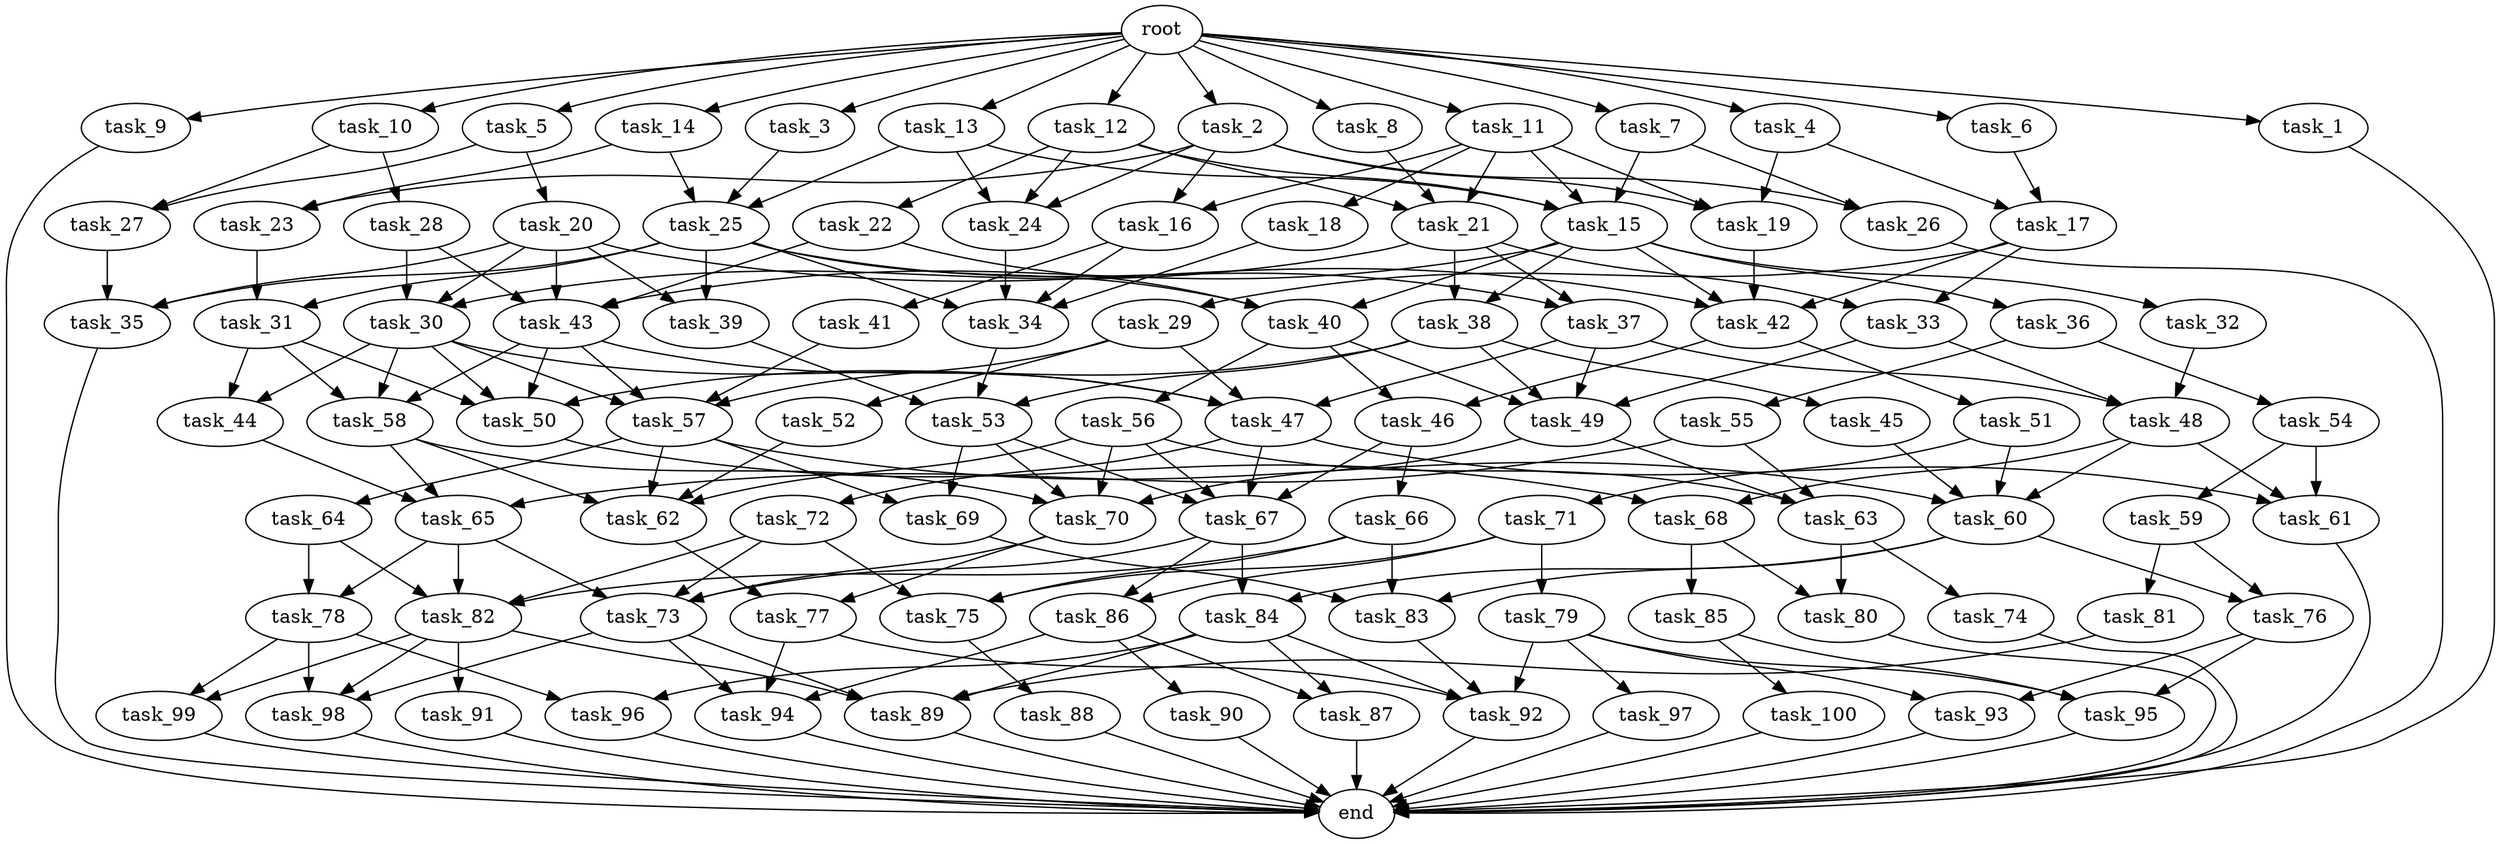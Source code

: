 digraph G {
  task_66 [size="3.540900e+09"];
  task_71 [size="9.811100e+07"];
  task_79 [size="2.992723e+09"];
  task_27 [size="1.429743e+09"];
  task_34 [size="1.780734e+09"];
  task_69 [size="5.731652e+08"];
  task_63 [size="1.828582e+09"];
  task_87 [size="2.849899e+09"];
  task_26 [size="2.710858e+09"];
  task_25 [size="2.123006e+07"];
  task_44 [size="2.461643e+09"];
  task_19 [size="1.183971e+09"];
  task_57 [size="4.765988e+09"];
  task_47 [size="4.585133e+09"];
  task_29 [size="2.946450e+09"];
  task_20 [size="1.664165e+09"];
  task_56 [size="3.348879e+09"];
  task_15 [size="1.341604e+09"];
  task_77 [size="4.291656e+08"];
  task_92 [size="2.238599e+09"];
  task_100 [size="2.813527e+09"];
  task_16 [size="1.203605e+09"];
  task_91 [size="3.371054e+09"];
  task_82 [size="1.457790e+08"];
  task_73 [size="2.717892e+09"];
  task_65 [size="5.767566e+08"];
  task_10 [size="1.164795e+09"];
  task_30 [size="2.792958e+09"];
  task_23 [size="1.844613e+09"];
  task_78 [size="7.769151e+08"];
  task_28 [size="1.243296e+09"];
  task_38 [size="4.821491e+09"];
  task_32 [size="1.383876e+09"];
  task_4 [size="2.462774e+09"];
  task_9 [size="7.503927e+08"];
  task_84 [size="3.367797e+09"];
  task_14 [size="1.173225e+08"];
  end [size="0.000000e+00"];
  task_83 [size="1.618707e+09"];
  task_90 [size="4.585100e+09"];
  task_59 [size="1.729099e+09"];
  task_12 [size="2.492741e+08"];
  task_46 [size="1.945028e+09"];
  task_36 [size="3.009601e+09"];
  task_40 [size="1.543853e+09"];
  task_62 [size="3.833132e+09"];
  task_45 [size="3.284440e+09"];
  task_53 [size="3.860558e+08"];
  task_24 [size="3.664921e+09"];
  task_33 [size="3.613355e+09"];
  task_89 [size="1.952120e+09"];
  task_94 [size="1.995725e+09"];
  task_41 [size="7.977108e+08"];
  task_72 [size="9.161587e+07"];
  task_18 [size="3.249060e+09"];
  task_64 [size="1.191562e+09"];
  task_54 [size="3.133032e+09"];
  task_95 [size="3.077448e+09"];
  task_70 [size="2.813244e+08"];
  task_11 [size="4.323677e+09"];
  task_43 [size="1.340322e+09"];
  task_88 [size="1.836727e+09"];
  task_96 [size="4.370732e+09"];
  task_6 [size="4.211193e+09"];
  task_42 [size="4.275742e+08"];
  task_17 [size="1.318207e+09"];
  task_22 [size="1.434976e+09"];
  task_93 [size="4.154979e+09"];
  task_98 [size="4.130237e+09"];
  task_97 [size="4.806088e+09"];
  task_58 [size="4.253742e+09"];
  task_67 [size="2.688505e+09"];
  root [size="0.000000e+00"];
  task_48 [size="8.459470e+08"];
  task_35 [size="4.968685e+09"];
  task_80 [size="3.052493e+09"];
  task_99 [size="1.189615e+09"];
  task_68 [size="2.531107e+08"];
  task_1 [size="1.742611e+09"];
  task_55 [size="5.798035e+08"];
  task_13 [size="2.009868e+09"];
  task_52 [size="1.410714e+09"];
  task_81 [size="3.161893e+09"];
  task_39 [size="2.340669e+09"];
  task_2 [size="5.091997e+08"];
  task_37 [size="5.155670e+08"];
  task_5 [size="4.471120e+09"];
  task_76 [size="3.616179e+09"];
  task_51 [size="8.856411e+08"];
  task_7 [size="3.487686e+09"];
  task_60 [size="3.919140e+09"];
  task_74 [size="2.707269e+09"];
  task_85 [size="3.272429e+08"];
  task_49 [size="4.350826e+08"];
  task_31 [size="3.360994e+09"];
  task_21 [size="3.668778e+09"];
  task_3 [size="2.041839e+09"];
  task_8 [size="4.838129e+09"];
  task_75 [size="4.757712e+09"];
  task_50 [size="4.657987e+09"];
  task_61 [size="1.593043e+09"];
  task_86 [size="3.888599e+09"];

  task_66 -> task_75 [size="7.081799e+08"];
  task_66 -> task_83 [size="7.081799e+08"];
  task_66 -> task_82 [size="7.081799e+08"];
  task_71 -> task_79 [size="1.962220e+07"];
  task_71 -> task_75 [size="1.962220e+07"];
  task_71 -> task_86 [size="1.962220e+07"];
  task_79 -> task_97 [size="5.985445e+08"];
  task_79 -> task_92 [size="5.985445e+08"];
  task_79 -> task_95 [size="5.985445e+08"];
  task_79 -> task_93 [size="5.985445e+08"];
  task_27 -> task_35 [size="1.429743e+08"];
  task_34 -> task_53 [size="8.903669e+07"];
  task_69 -> task_83 [size="5.731652e+07"];
  task_63 -> task_74 [size="1.219055e+08"];
  task_63 -> task_80 [size="1.219055e+08"];
  task_87 -> end [size="1.000000e-12"];
  task_26 -> end [size="1.000000e-12"];
  task_25 -> task_31 [size="1.415337e+06"];
  task_25 -> task_40 [size="1.415337e+06"];
  task_25 -> task_37 [size="1.415337e+06"];
  task_25 -> task_34 [size="1.415337e+06"];
  task_25 -> task_39 [size="1.415337e+06"];
  task_25 -> task_35 [size="1.415337e+06"];
  task_44 -> task_65 [size="2.461643e+08"];
  task_19 -> task_42 [size="7.893139e+07"];
  task_57 -> task_60 [size="2.382994e+08"];
  task_57 -> task_62 [size="2.382994e+08"];
  task_57 -> task_64 [size="2.382994e+08"];
  task_57 -> task_69 [size="2.382994e+08"];
  task_47 -> task_67 [size="2.292566e+08"];
  task_47 -> task_72 [size="2.292566e+08"];
  task_47 -> task_61 [size="2.292566e+08"];
  task_29 -> task_47 [size="5.892900e+08"];
  task_29 -> task_57 [size="5.892900e+08"];
  task_29 -> task_52 [size="5.892900e+08"];
  task_20 -> task_35 [size="3.328330e+08"];
  task_20 -> task_30 [size="3.328330e+08"];
  task_20 -> task_42 [size="3.328330e+08"];
  task_20 -> task_43 [size="3.328330e+08"];
  task_20 -> task_39 [size="3.328330e+08"];
  task_56 -> task_63 [size="6.697759e+08"];
  task_56 -> task_62 [size="6.697759e+08"];
  task_56 -> task_70 [size="6.697759e+08"];
  task_56 -> task_67 [size="6.697759e+08"];
  task_15 -> task_36 [size="6.708018e+07"];
  task_15 -> task_40 [size="6.708018e+07"];
  task_15 -> task_42 [size="6.708018e+07"];
  task_15 -> task_38 [size="6.708018e+07"];
  task_15 -> task_32 [size="6.708018e+07"];
  task_15 -> task_43 [size="6.708018e+07"];
  task_77 -> task_94 [size="4.291656e+07"];
  task_77 -> task_92 [size="4.291656e+07"];
  task_92 -> end [size="1.000000e-12"];
  task_100 -> end [size="1.000000e-12"];
  task_16 -> task_34 [size="1.203605e+08"];
  task_16 -> task_41 [size="1.203605e+08"];
  task_91 -> end [size="1.000000e-12"];
  task_82 -> task_89 [size="7.288951e+06"];
  task_82 -> task_99 [size="7.288951e+06"];
  task_82 -> task_91 [size="7.288951e+06"];
  task_82 -> task_98 [size="7.288951e+06"];
  task_73 -> task_94 [size="1.358946e+08"];
  task_73 -> task_89 [size="1.358946e+08"];
  task_73 -> task_98 [size="1.358946e+08"];
  task_65 -> task_73 [size="3.845044e+07"];
  task_65 -> task_78 [size="3.845044e+07"];
  task_65 -> task_82 [size="3.845044e+07"];
  task_10 -> task_27 [size="2.329590e+08"];
  task_10 -> task_28 [size="2.329590e+08"];
  task_30 -> task_58 [size="1.861972e+08"];
  task_30 -> task_50 [size="1.861972e+08"];
  task_30 -> task_47 [size="1.861972e+08"];
  task_30 -> task_57 [size="1.861972e+08"];
  task_30 -> task_44 [size="1.861972e+08"];
  task_23 -> task_31 [size="1.844613e+08"];
  task_78 -> task_96 [size="7.769151e+07"];
  task_78 -> task_99 [size="7.769151e+07"];
  task_78 -> task_98 [size="7.769151e+07"];
  task_28 -> task_30 [size="2.486591e+08"];
  task_28 -> task_43 [size="2.486591e+08"];
  task_38 -> task_49 [size="4.821491e+08"];
  task_38 -> task_50 [size="4.821491e+08"];
  task_38 -> task_53 [size="4.821491e+08"];
  task_38 -> task_45 [size="4.821491e+08"];
  task_32 -> task_48 [size="2.767753e+08"];
  task_4 -> task_19 [size="4.925548e+08"];
  task_4 -> task_17 [size="4.925548e+08"];
  task_9 -> end [size="1.000000e-12"];
  task_84 -> task_96 [size="3.367797e+08"];
  task_84 -> task_87 [size="3.367797e+08"];
  task_84 -> task_89 [size="3.367797e+08"];
  task_84 -> task_92 [size="3.367797e+08"];
  task_14 -> task_23 [size="2.346451e+07"];
  task_14 -> task_25 [size="2.346451e+07"];
  task_83 -> task_92 [size="1.079138e+08"];
  task_90 -> end [size="1.000000e-12"];
  task_59 -> task_76 [size="3.458199e+08"];
  task_59 -> task_81 [size="3.458199e+08"];
  task_12 -> task_21 [size="4.985482e+07"];
  task_12 -> task_22 [size="4.985482e+07"];
  task_12 -> task_24 [size="4.985482e+07"];
  task_12 -> task_15 [size="4.985482e+07"];
  task_46 -> task_66 [size="1.945028e+08"];
  task_46 -> task_67 [size="1.945028e+08"];
  task_36 -> task_54 [size="6.019202e+08"];
  task_36 -> task_55 [size="6.019202e+08"];
  task_40 -> task_49 [size="1.029236e+08"];
  task_40 -> task_56 [size="1.029236e+08"];
  task_40 -> task_46 [size="1.029236e+08"];
  task_62 -> task_77 [size="1.916566e+08"];
  task_45 -> task_60 [size="6.568880e+08"];
  task_53 -> task_70 [size="2.573705e+07"];
  task_53 -> task_67 [size="2.573705e+07"];
  task_53 -> task_69 [size="2.573705e+07"];
  task_24 -> task_34 [size="2.443281e+08"];
  task_33 -> task_49 [size="3.613355e+08"];
  task_33 -> task_48 [size="3.613355e+08"];
  task_89 -> end [size="1.000000e-12"];
  task_94 -> end [size="1.000000e-12"];
  task_41 -> task_57 [size="1.595422e+08"];
  task_72 -> task_75 [size="1.832317e+07"];
  task_72 -> task_73 [size="1.832317e+07"];
  task_72 -> task_82 [size="1.832317e+07"];
  task_18 -> task_34 [size="6.498120e+08"];
  task_64 -> task_78 [size="2.383125e+08"];
  task_64 -> task_82 [size="2.383125e+08"];
  task_54 -> task_59 [size="6.266063e+08"];
  task_54 -> task_61 [size="6.266063e+08"];
  task_95 -> end [size="1.000000e-12"];
  task_70 -> task_73 [size="1.406622e+07"];
  task_70 -> task_77 [size="1.406622e+07"];
  task_11 -> task_19 [size="8.647355e+08"];
  task_11 -> task_21 [size="8.647355e+08"];
  task_11 -> task_16 [size="8.647355e+08"];
  task_11 -> task_15 [size="8.647355e+08"];
  task_11 -> task_18 [size="8.647355e+08"];
  task_43 -> task_58 [size="6.701608e+07"];
  task_43 -> task_50 [size="6.701608e+07"];
  task_43 -> task_47 [size="6.701608e+07"];
  task_43 -> task_57 [size="6.701608e+07"];
  task_88 -> end [size="1.000000e-12"];
  task_96 -> end [size="1.000000e-12"];
  task_6 -> task_17 [size="8.422387e+08"];
  task_42 -> task_51 [size="2.137871e+07"];
  task_42 -> task_46 [size="2.137871e+07"];
  task_17 -> task_29 [size="1.318207e+08"];
  task_17 -> task_33 [size="1.318207e+08"];
  task_17 -> task_42 [size="1.318207e+08"];
  task_22 -> task_40 [size="2.869952e+08"];
  task_22 -> task_43 [size="2.869952e+08"];
  task_93 -> end [size="1.000000e-12"];
  task_98 -> end [size="1.000000e-12"];
  task_97 -> end [size="1.000000e-12"];
  task_58 -> task_62 [size="2.835828e+08"];
  task_58 -> task_70 [size="2.835828e+08"];
  task_58 -> task_65 [size="2.835828e+08"];
  task_67 -> task_73 [size="1.344253e+08"];
  task_67 -> task_84 [size="1.344253e+08"];
  task_67 -> task_86 [size="1.344253e+08"];
  root -> task_4 [size="1.000000e-12"];
  root -> task_1 [size="1.000000e-12"];
  root -> task_7 [size="1.000000e-12"];
  root -> task_13 [size="1.000000e-12"];
  root -> task_8 [size="1.000000e-12"];
  root -> task_11 [size="1.000000e-12"];
  root -> task_2 [size="1.000000e-12"];
  root -> task_9 [size="1.000000e-12"];
  root -> task_6 [size="1.000000e-12"];
  root -> task_14 [size="1.000000e-12"];
  root -> task_5 [size="1.000000e-12"];
  root -> task_12 [size="1.000000e-12"];
  root -> task_3 [size="1.000000e-12"];
  root -> task_10 [size="1.000000e-12"];
  task_48 -> task_68 [size="5.639646e+07"];
  task_48 -> task_60 [size="5.639646e+07"];
  task_48 -> task_61 [size="5.639646e+07"];
  task_35 -> end [size="1.000000e-12"];
  task_80 -> end [size="1.000000e-12"];
  task_99 -> end [size="1.000000e-12"];
  task_68 -> task_80 [size="2.531107e+07"];
  task_68 -> task_85 [size="2.531107e+07"];
  task_1 -> end [size="1.000000e-12"];
  task_55 -> task_63 [size="1.159607e+08"];
  task_55 -> task_65 [size="1.159607e+08"];
  task_13 -> task_24 [size="4.019735e+08"];
  task_13 -> task_15 [size="4.019735e+08"];
  task_13 -> task_25 [size="4.019735e+08"];
  task_52 -> task_62 [size="2.821428e+08"];
  task_81 -> task_89 [size="6.323785e+08"];
  task_39 -> task_53 [size="2.340669e+08"];
  task_2 -> task_19 [size="1.018399e+08"];
  task_2 -> task_16 [size="1.018399e+08"];
  task_2 -> task_26 [size="1.018399e+08"];
  task_2 -> task_24 [size="1.018399e+08"];
  task_2 -> task_23 [size="1.018399e+08"];
  task_37 -> task_49 [size="5.155670e+07"];
  task_37 -> task_47 [size="5.155670e+07"];
  task_37 -> task_48 [size="5.155670e+07"];
  task_5 -> task_27 [size="8.942241e+08"];
  task_5 -> task_20 [size="8.942241e+08"];
  task_76 -> task_95 [size="3.616179e+08"];
  task_76 -> task_93 [size="3.616179e+08"];
  task_51 -> task_60 [size="1.771282e+08"];
  task_51 -> task_71 [size="1.771282e+08"];
  task_7 -> task_26 [size="6.975371e+08"];
  task_7 -> task_15 [size="6.975371e+08"];
  task_60 -> task_76 [size="1.959570e+08"];
  task_60 -> task_83 [size="1.959570e+08"];
  task_60 -> task_84 [size="1.959570e+08"];
  task_74 -> end [size="1.000000e-12"];
  task_85 -> task_100 [size="6.544857e+07"];
  task_85 -> task_95 [size="6.544857e+07"];
  task_49 -> task_63 [size="2.175413e+07"];
  task_49 -> task_70 [size="2.175413e+07"];
  task_31 -> task_58 [size="3.360994e+08"];
  task_31 -> task_50 [size="3.360994e+08"];
  task_31 -> task_44 [size="3.360994e+08"];
  task_21 -> task_37 [size="2.445852e+08"];
  task_21 -> task_38 [size="2.445852e+08"];
  task_21 -> task_30 [size="2.445852e+08"];
  task_21 -> task_33 [size="2.445852e+08"];
  task_3 -> task_25 [size="4.083679e+08"];
  task_8 -> task_21 [size="9.676259e+08"];
  task_75 -> task_88 [size="3.171808e+08"];
  task_50 -> task_68 [size="2.328993e+08"];
  task_61 -> end [size="1.000000e-12"];
  task_86 -> task_94 [size="3.888599e+08"];
  task_86 -> task_87 [size="3.888599e+08"];
  task_86 -> task_90 [size="3.888599e+08"];
}
